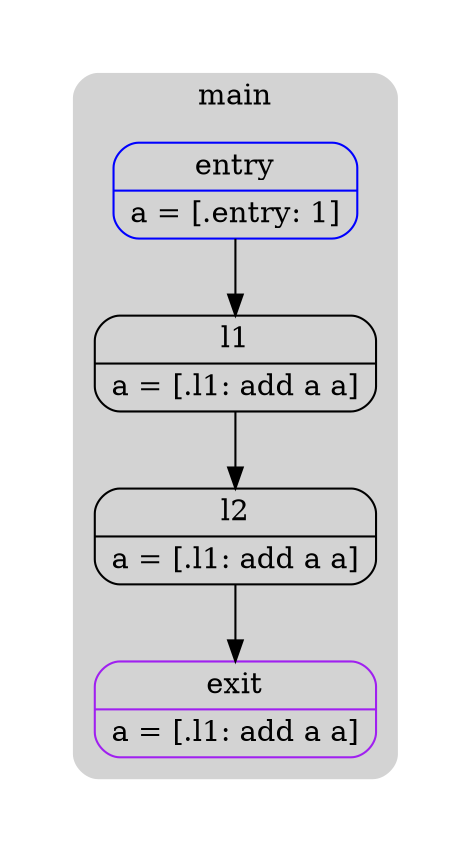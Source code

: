 digraph G {
  compound=true
  subgraph cluster_ {
    peripheries=0
    subgraph cluster_0_wrapper {
      peripheries=0
      margin=15
      subgraph cluster_0 {
        label="main"
        color=darkgray
        style=rounded
        bgcolor=lightgray
        margin=10
        cluster_0_0[label="{entry|a = [.entry: 1]\l}",shape=Mrecord,color=blue]
        cluster_0_1[label="{l1|a = [.l1: add a a]\l}",shape=Mrecord,color=black]
        cluster_0_2[label="{l2|a = [.l1: add a a]\l}",shape=Mrecord,color=black]
        cluster_0_exit[label="{exit|a = [.l1: add a a]\l}",shape=Mrecord,color=purple]
        cluster_0_0 -> cluster_0_1
        cluster_0_1 -> cluster_0_2
        cluster_0_2 -> cluster_0_exit [color=black]
      }
    }
  }
}
